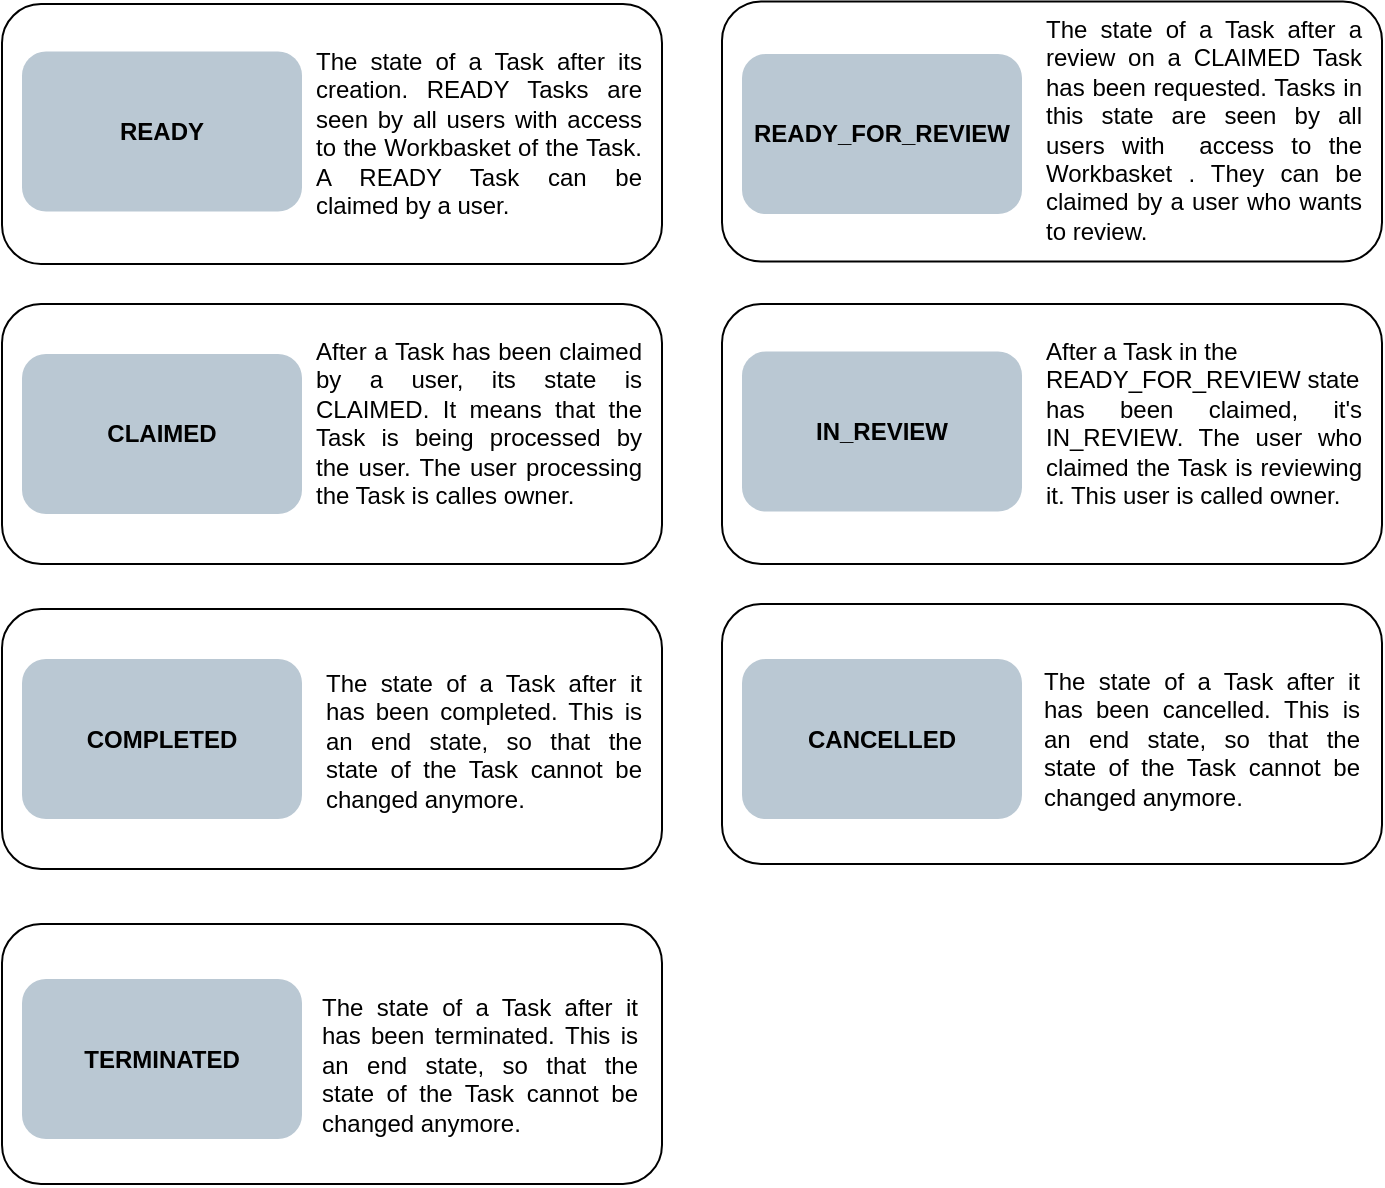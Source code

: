 <mxfile>
    <diagram id="ABNCZyfbNFh-MfdMv4a-" name="Page-1">
        <mxGraphModel dx="734" dy="566" grid="1" gridSize="10" guides="1" tooltips="1" connect="1" arrows="1" fold="1" page="1" pageScale="1" pageWidth="827" pageHeight="1169" math="0" shadow="0">
            <root>
                <mxCell id="0"/>
                <mxCell id="1" parent="0"/>
                <mxCell id="21" value="" style="rounded=1;whiteSpace=wrap;html=1;fillColor=none;" parent="1" vertex="1">
                    <mxGeometry x="360" y="430" width="330" height="130" as="geometry"/>
                </mxCell>
                <mxCell id="20" value="" style="rounded=1;whiteSpace=wrap;html=1;fillColor=none;" parent="1" vertex="1">
                    <mxGeometry x="360" y="280" width="330" height="130" as="geometry"/>
                </mxCell>
                <mxCell id="18" value="" style="rounded=1;whiteSpace=wrap;html=1;fillColor=none;" parent="1" vertex="1">
                    <mxGeometry y="590" width="330" height="130" as="geometry"/>
                </mxCell>
                <mxCell id="17" value="" style="rounded=1;whiteSpace=wrap;html=1;fillColor=none;" parent="1" vertex="1">
                    <mxGeometry y="432.5" width="330" height="130" as="geometry"/>
                </mxCell>
                <mxCell id="16" value="" style="rounded=1;whiteSpace=wrap;html=1;fillColor=none;" parent="1" vertex="1">
                    <mxGeometry y="280" width="330" height="130" as="geometry"/>
                </mxCell>
                <mxCell id="19" value="" style="rounded=1;whiteSpace=wrap;html=1;fillColor=none;" parent="1" vertex="1">
                    <mxGeometry x="360" y="128.75" width="330" height="130" as="geometry"/>
                </mxCell>
                <mxCell id="15" value="" style="rounded=1;whiteSpace=wrap;html=1;fillColor=none;" parent="1" vertex="1">
                    <mxGeometry y="130" width="330" height="130" as="geometry"/>
                </mxCell>
                <mxCell id="4" value="&lt;b&gt;CLAIMED&lt;/b&gt;" style="rounded=1;whiteSpace=wrap;html=1;fillColor=#bac8d3;strokeColor=none;" parent="1" vertex="1">
                    <mxGeometry x="10" y="305" width="140" height="80" as="geometry"/>
                </mxCell>
                <mxCell id="5" value="&lt;b&gt;READY&lt;/b&gt;" style="rounded=1;whiteSpace=wrap;html=1;fillColor=#bac8d3;strokeColor=none;" parent="1" vertex="1">
                    <mxGeometry x="10" y="153.75" width="140" height="80" as="geometry"/>
                </mxCell>
                <mxCell id="8" value="&lt;b&gt;READY_FOR_REVIEW&lt;/b&gt;" style="rounded=1;whiteSpace=wrap;html=1;fillColor=#bac8d3;strokeColor=none;" parent="1" vertex="1">
                    <mxGeometry x="370" y="155" width="140" height="80" as="geometry"/>
                </mxCell>
                <mxCell id="9" value="&lt;b&gt;IN_REVIEW&lt;/b&gt;" style="rounded=1;whiteSpace=wrap;html=1;fillColor=#bac8d3;strokeColor=none;" parent="1" vertex="1">
                    <mxGeometry x="370" y="303.75" width="140" height="80" as="geometry"/>
                </mxCell>
                <mxCell id="10" value="&lt;b&gt;COMPLETED&lt;/b&gt;" style="rounded=1;whiteSpace=wrap;html=1;fillColor=#bac8d3;strokeColor=none;" parent="1" vertex="1">
                    <mxGeometry x="10" y="457.5" width="140" height="80" as="geometry"/>
                </mxCell>
                <mxCell id="11" value="&lt;b&gt;CANCELLED&lt;/b&gt;" style="rounded=1;whiteSpace=wrap;html=1;fillColor=#bac8d3;strokeColor=none;" parent="1" vertex="1">
                    <mxGeometry x="370" y="457.5" width="140" height="80" as="geometry"/>
                </mxCell>
                <mxCell id="12" value="&lt;b&gt;TERMINATED&lt;/b&gt;" style="rounded=1;whiteSpace=wrap;html=1;fillColor=#bac8d3;strokeColor=none;" parent="1" vertex="1">
                    <mxGeometry x="10" y="617.5" width="140" height="80" as="geometry"/>
                </mxCell>
                <mxCell id="14" value="&lt;div style=&quot;text-align: justify&quot;&gt;&lt;span&gt;The state of a Task after its creation. READY Tasks are seen by all users with access to the Workbasket of the Task. A READY Task can be claimed by a user.&lt;/span&gt;&lt;/div&gt;" style="rounded=0;whiteSpace=wrap;html=1;fillColor=none;align=left;strokeColor=none;verticalAlign=top;" parent="1" vertex="1">
                    <mxGeometry x="155" y="145" width="165" height="97.5" as="geometry"/>
                </mxCell>
                <mxCell id="22" value="&lt;div style=&quot;text-align: justify&quot;&gt;&lt;span&gt;After a Task has been claimed by a user, its state is CLAIMED. It means that the Task is being processed by the user. The user processing the Task is calles owner.&lt;/span&gt;&lt;/div&gt;" style="rounded=0;whiteSpace=wrap;html=1;fillColor=none;align=left;strokeColor=none;verticalAlign=top;" parent="1" vertex="1">
                    <mxGeometry x="155" y="290" width="165" height="107.5" as="geometry"/>
                </mxCell>
                <mxCell id="23" value="&lt;div style=&quot;text-align: justify&quot;&gt;&lt;span&gt;The state of a Task after it has been completed. This is an end state, so that the state of the Task cannot be changed anymore.&lt;/span&gt;&lt;/div&gt;" style="rounded=0;whiteSpace=wrap;html=1;fillColor=none;align=left;strokeColor=none;verticalAlign=top;" parent="1" vertex="1">
                    <mxGeometry x="160" y="456.25" width="160" height="80" as="geometry"/>
                </mxCell>
                <mxCell id="24" value="&lt;div style=&quot;text-align: justify&quot;&gt;&lt;span&gt;The state of a Task after it has been terminated.&amp;nbsp;&lt;/span&gt;&lt;span&gt;This is an end state, so that the state of the Task cannot be changed anymore.&lt;/span&gt;&lt;/div&gt;" style="rounded=0;whiteSpace=wrap;html=1;fillColor=none;align=right;strokeColor=none;verticalAlign=top;" parent="1" vertex="1">
                    <mxGeometry x="160" y="617.5" width="160" height="80" as="geometry"/>
                </mxCell>
                <mxCell id="25" value="&lt;div style=&quot;text-align: justify&quot;&gt;&lt;span&gt;The state of a Task after a review on a CLAIMED Task has been requested. Tasks in this state are seen by all users with&amp;nbsp; access to the Workbasket . They can be claimed by a user who wants to review.&lt;/span&gt;&lt;/div&gt;&lt;div style=&quot;text-align: justify&quot;&gt;&lt;span&gt;&amp;nbsp;&lt;/span&gt;&lt;/div&gt;" style="rounded=0;whiteSpace=wrap;html=1;fillColor=none;align=left;strokeColor=none;verticalAlign=top;" parent="1" vertex="1">
                    <mxGeometry x="520" y="128.75" width="160" height="120" as="geometry"/>
                </mxCell>
                <mxCell id="26" value="&lt;div style=&quot;text-align: justify&quot;&gt;&lt;span&gt;After a Task in the&amp;nbsp;&lt;/span&gt;&lt;/div&gt;&lt;span style=&quot;text-align: justify&quot;&gt;READY_FOR_REVIEW state&lt;/span&gt;&lt;div style=&quot;text-align: justify&quot;&gt;&lt;span&gt;has been claimed, it's IN_REVIEW. The user who claimed the Task is reviewing it. This user is called owner.&lt;/span&gt;&lt;/div&gt;" style="rounded=0;whiteSpace=wrap;html=1;fillColor=none;align=left;strokeColor=none;verticalAlign=top;" parent="1" vertex="1">
                    <mxGeometry x="520" y="290" width="160" height="110" as="geometry"/>
                </mxCell>
                <mxCell id="27" value="&lt;div style=&quot;text-align: justify&quot;&gt;&lt;span&gt;The state of a Task after it has been cancelled.&amp;nbsp;&lt;/span&gt;&lt;span&gt;This is an end state, so that the state of the Task cannot be changed anymore.&lt;/span&gt;&lt;/div&gt;" style="rounded=0;whiteSpace=wrap;html=1;fillColor=none;align=center;strokeColor=none;verticalAlign=top;" parent="1" vertex="1">
                    <mxGeometry x="520" y="455" width="160" height="80" as="geometry"/>
                </mxCell>
            </root>
        </mxGraphModel>
    </diagram>
</mxfile>